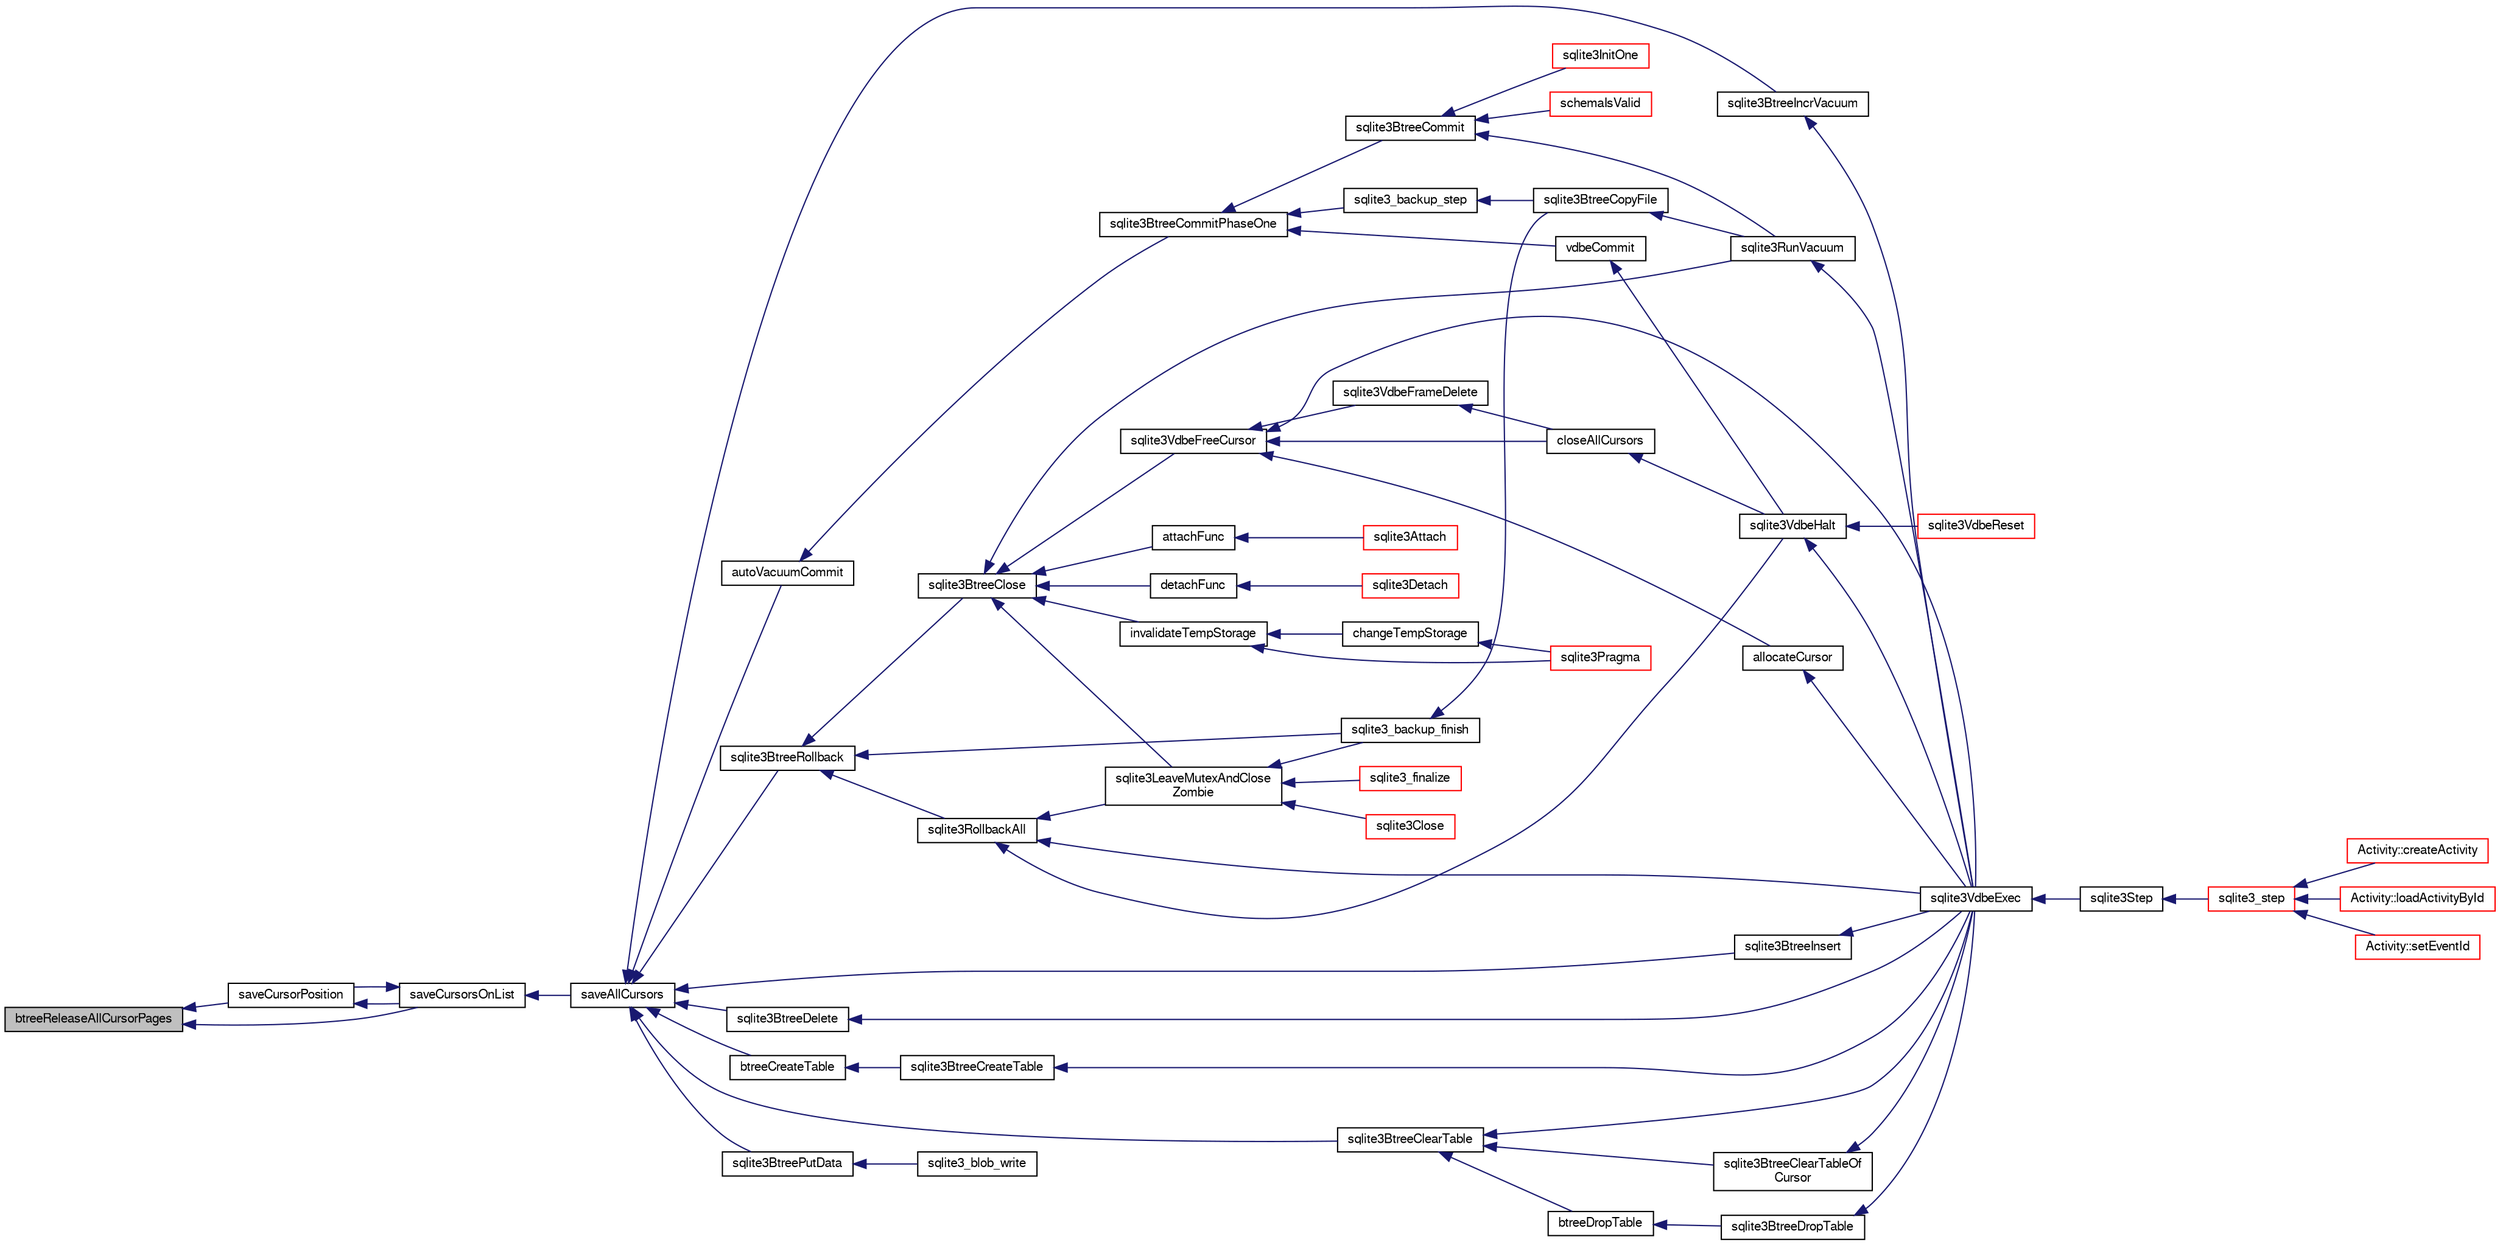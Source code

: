 digraph "btreeReleaseAllCursorPages"
{
  edge [fontname="FreeSans",fontsize="10",labelfontname="FreeSans",labelfontsize="10"];
  node [fontname="FreeSans",fontsize="10",shape=record];
  rankdir="LR";
  Node32676 [label="btreeReleaseAllCursorPages",height=0.2,width=0.4,color="black", fillcolor="grey75", style="filled", fontcolor="black"];
  Node32676 -> Node32677 [dir="back",color="midnightblue",fontsize="10",style="solid",fontname="FreeSans"];
  Node32677 [label="saveCursorPosition",height=0.2,width=0.4,color="black", fillcolor="white", style="filled",URL="$sqlite3_8c.html#a1fd19e15f7d2a03087f0c1f287dda917"];
  Node32677 -> Node32678 [dir="back",color="midnightblue",fontsize="10",style="solid",fontname="FreeSans"];
  Node32678 [label="saveCursorsOnList",height=0.2,width=0.4,color="black", fillcolor="white", style="filled",URL="$sqlite3_8c.html#a33cb455c167e82c225c04c6628a486e1"];
  Node32678 -> Node32677 [dir="back",color="midnightblue",fontsize="10",style="solid",fontname="FreeSans"];
  Node32678 -> Node32679 [dir="back",color="midnightblue",fontsize="10",style="solid",fontname="FreeSans"];
  Node32679 [label="saveAllCursors",height=0.2,width=0.4,color="black", fillcolor="white", style="filled",URL="$sqlite3_8c.html#add0c7a5086792caf465148beaadb913d"];
  Node32679 -> Node32680 [dir="back",color="midnightblue",fontsize="10",style="solid",fontname="FreeSans"];
  Node32680 [label="sqlite3BtreeIncrVacuum",height=0.2,width=0.4,color="black", fillcolor="white", style="filled",URL="$sqlite3_8c.html#a0b4c98acfd785fc6d5dc5c3237030318"];
  Node32680 -> Node32681 [dir="back",color="midnightblue",fontsize="10",style="solid",fontname="FreeSans"];
  Node32681 [label="sqlite3VdbeExec",height=0.2,width=0.4,color="black", fillcolor="white", style="filled",URL="$sqlite3_8c.html#a8ce40a614bdc56719c4d642b1e4dfb21"];
  Node32681 -> Node32682 [dir="back",color="midnightblue",fontsize="10",style="solid",fontname="FreeSans"];
  Node32682 [label="sqlite3Step",height=0.2,width=0.4,color="black", fillcolor="white", style="filled",URL="$sqlite3_8c.html#a3f2872e873e2758a4beedad1d5113554"];
  Node32682 -> Node32683 [dir="back",color="midnightblue",fontsize="10",style="solid",fontname="FreeSans"];
  Node32683 [label="sqlite3_step",height=0.2,width=0.4,color="red", fillcolor="white", style="filled",URL="$sqlite3_8h.html#ac1e491ce36b7471eb28387f7d3c74334"];
  Node32683 -> Node32684 [dir="back",color="midnightblue",fontsize="10",style="solid",fontname="FreeSans"];
  Node32684 [label="Activity::createActivity",height=0.2,width=0.4,color="red", fillcolor="white", style="filled",URL="$classActivity.html#a813cc5e52c14ab49b39014c134e3425b"];
  Node32683 -> Node32687 [dir="back",color="midnightblue",fontsize="10",style="solid",fontname="FreeSans"];
  Node32687 [label="Activity::loadActivityById",height=0.2,width=0.4,color="red", fillcolor="white", style="filled",URL="$classActivity.html#abe4ffb4f08a47212ebf9013259d9e7fd"];
  Node32683 -> Node32689 [dir="back",color="midnightblue",fontsize="10",style="solid",fontname="FreeSans"];
  Node32689 [label="Activity::setEventId",height=0.2,width=0.4,color="red", fillcolor="white", style="filled",URL="$classActivity.html#adb1d0fd0d08f473e068f0a4086bfa9ca"];
  Node32679 -> Node32942 [dir="back",color="midnightblue",fontsize="10",style="solid",fontname="FreeSans"];
  Node32942 [label="autoVacuumCommit",height=0.2,width=0.4,color="black", fillcolor="white", style="filled",URL="$sqlite3_8c.html#a809d22c6311135ae3048adf41febaef0"];
  Node32942 -> Node32943 [dir="back",color="midnightblue",fontsize="10",style="solid",fontname="FreeSans"];
  Node32943 [label="sqlite3BtreeCommitPhaseOne",height=0.2,width=0.4,color="black", fillcolor="white", style="filled",URL="$sqlite3_8c.html#ae266cba101e64ad99a166f237532e262"];
  Node32943 -> Node32944 [dir="back",color="midnightblue",fontsize="10",style="solid",fontname="FreeSans"];
  Node32944 [label="sqlite3BtreeCommit",height=0.2,width=0.4,color="black", fillcolor="white", style="filled",URL="$sqlite3_8c.html#a8e56ab314556935f9f73080147d26419"];
  Node32944 -> Node32707 [dir="back",color="midnightblue",fontsize="10",style="solid",fontname="FreeSans"];
  Node32707 [label="sqlite3InitOne",height=0.2,width=0.4,color="red", fillcolor="white", style="filled",URL="$sqlite3_8c.html#ac4318b25df65269906b0379251fe9b85"];
  Node32944 -> Node32892 [dir="back",color="midnightblue",fontsize="10",style="solid",fontname="FreeSans"];
  Node32892 [label="schemaIsValid",height=0.2,width=0.4,color="red", fillcolor="white", style="filled",URL="$sqlite3_8c.html#a7c466fe28e7ca6f46b8bf72c46d9738d"];
  Node32944 -> Node32867 [dir="back",color="midnightblue",fontsize="10",style="solid",fontname="FreeSans"];
  Node32867 [label="sqlite3RunVacuum",height=0.2,width=0.4,color="black", fillcolor="white", style="filled",URL="$sqlite3_8c.html#a5e83ddc7b3e7e8e79ad5d1fc92de1d2f"];
  Node32867 -> Node32681 [dir="back",color="midnightblue",fontsize="10",style="solid",fontname="FreeSans"];
  Node32943 -> Node32894 [dir="back",color="midnightblue",fontsize="10",style="solid",fontname="FreeSans"];
  Node32894 [label="sqlite3_backup_step",height=0.2,width=0.4,color="black", fillcolor="white", style="filled",URL="$sqlite3_8h.html#a1699b75e98d082eebc465a9e64c35269"];
  Node32894 -> Node32895 [dir="back",color="midnightblue",fontsize="10",style="solid",fontname="FreeSans"];
  Node32895 [label="sqlite3BtreeCopyFile",height=0.2,width=0.4,color="black", fillcolor="white", style="filled",URL="$sqlite3_8c.html#a4d9e19a79f0d5c1dfcef0bd137ae83f9"];
  Node32895 -> Node32867 [dir="back",color="midnightblue",fontsize="10",style="solid",fontname="FreeSans"];
  Node32943 -> Node32945 [dir="back",color="midnightblue",fontsize="10",style="solid",fontname="FreeSans"];
  Node32945 [label="vdbeCommit",height=0.2,width=0.4,color="black", fillcolor="white", style="filled",URL="$sqlite3_8c.html#a5d7f1e0625451b987728f600cfe1b92d"];
  Node32945 -> Node32900 [dir="back",color="midnightblue",fontsize="10",style="solid",fontname="FreeSans"];
  Node32900 [label="sqlite3VdbeHalt",height=0.2,width=0.4,color="black", fillcolor="white", style="filled",URL="$sqlite3_8c.html#a8d1d99703d999190fbc35ecc981cb709"];
  Node32900 -> Node32901 [dir="back",color="midnightblue",fontsize="10",style="solid",fontname="FreeSans"];
  Node32901 [label="sqlite3VdbeReset",height=0.2,width=0.4,color="red", fillcolor="white", style="filled",URL="$sqlite3_8c.html#a315a913742f7267f90d46d41446353b1"];
  Node32900 -> Node32681 [dir="back",color="midnightblue",fontsize="10",style="solid",fontname="FreeSans"];
  Node32679 -> Node32946 [dir="back",color="midnightblue",fontsize="10",style="solid",fontname="FreeSans"];
  Node32946 [label="sqlite3BtreeRollback",height=0.2,width=0.4,color="black", fillcolor="white", style="filled",URL="$sqlite3_8c.html#a317473acdafdd688385c8954f09de186"];
  Node32946 -> Node32947 [dir="back",color="midnightblue",fontsize="10",style="solid",fontname="FreeSans"];
  Node32947 [label="sqlite3BtreeClose",height=0.2,width=0.4,color="black", fillcolor="white", style="filled",URL="$sqlite3_8c.html#a729b65009b66a99200496b09c124df01"];
  Node32947 -> Node32948 [dir="back",color="midnightblue",fontsize="10",style="solid",fontname="FreeSans"];
  Node32948 [label="sqlite3VdbeFreeCursor",height=0.2,width=0.4,color="black", fillcolor="white", style="filled",URL="$sqlite3_8c.html#a0f9084083e1d0639708934630f33d6ef"];
  Node32948 -> Node32949 [dir="back",color="midnightblue",fontsize="10",style="solid",fontname="FreeSans"];
  Node32949 [label="sqlite3VdbeFrameDelete",height=0.2,width=0.4,color="black", fillcolor="white", style="filled",URL="$sqlite3_8c.html#adb3773fdfb1685857e28891f76365900"];
  Node32949 -> Node32950 [dir="back",color="midnightblue",fontsize="10",style="solid",fontname="FreeSans"];
  Node32950 [label="closeAllCursors",height=0.2,width=0.4,color="black", fillcolor="white", style="filled",URL="$sqlite3_8c.html#af1ac189735864dd6989a8c5af4557547"];
  Node32950 -> Node32900 [dir="back",color="midnightblue",fontsize="10",style="solid",fontname="FreeSans"];
  Node32948 -> Node32950 [dir="back",color="midnightblue",fontsize="10",style="solid",fontname="FreeSans"];
  Node32948 -> Node32951 [dir="back",color="midnightblue",fontsize="10",style="solid",fontname="FreeSans"];
  Node32951 [label="allocateCursor",height=0.2,width=0.4,color="black", fillcolor="white", style="filled",URL="$sqlite3_8c.html#a5083c054ea81802294e539b00a57aad4"];
  Node32951 -> Node32681 [dir="back",color="midnightblue",fontsize="10",style="solid",fontname="FreeSans"];
  Node32948 -> Node32681 [dir="back",color="midnightblue",fontsize="10",style="solid",fontname="FreeSans"];
  Node32947 -> Node32709 [dir="back",color="midnightblue",fontsize="10",style="solid",fontname="FreeSans"];
  Node32709 [label="attachFunc",height=0.2,width=0.4,color="black", fillcolor="white", style="filled",URL="$sqlite3_8c.html#a69cb751a7da501b9a0aa37e0d7c3eaf7"];
  Node32709 -> Node32710 [dir="back",color="midnightblue",fontsize="10",style="solid",fontname="FreeSans"];
  Node32710 [label="sqlite3Attach",height=0.2,width=0.4,color="red", fillcolor="white", style="filled",URL="$sqlite3_8c.html#ae0907fe0b43cc1b4c7e6a16213e8546f"];
  Node32947 -> Node32896 [dir="back",color="midnightblue",fontsize="10",style="solid",fontname="FreeSans"];
  Node32896 [label="detachFunc",height=0.2,width=0.4,color="black", fillcolor="white", style="filled",URL="$sqlite3_8c.html#a2b3dd04cb87abd088926ab0082a60b77"];
  Node32896 -> Node32753 [dir="back",color="midnightblue",fontsize="10",style="solid",fontname="FreeSans"];
  Node32753 [label="sqlite3Detach",height=0.2,width=0.4,color="red", fillcolor="white", style="filled",URL="$sqlite3_8c.html#ab1a5a0b01c7560aef5e0b8603a68747d"];
  Node32947 -> Node32897 [dir="back",color="midnightblue",fontsize="10",style="solid",fontname="FreeSans"];
  Node32897 [label="invalidateTempStorage",height=0.2,width=0.4,color="black", fillcolor="white", style="filled",URL="$sqlite3_8c.html#a759777a1eb3c3e96a5af94932b39e69a"];
  Node32897 -> Node32898 [dir="back",color="midnightblue",fontsize="10",style="solid",fontname="FreeSans"];
  Node32898 [label="changeTempStorage",height=0.2,width=0.4,color="black", fillcolor="white", style="filled",URL="$sqlite3_8c.html#abd43abe0a0959a45c786b9865ed52904"];
  Node32898 -> Node32759 [dir="back",color="midnightblue",fontsize="10",style="solid",fontname="FreeSans"];
  Node32759 [label="sqlite3Pragma",height=0.2,width=0.4,color="red", fillcolor="white", style="filled",URL="$sqlite3_8c.html#a111391370f58f8e6a6eca51fd34d62ed"];
  Node32897 -> Node32759 [dir="back",color="midnightblue",fontsize="10",style="solid",fontname="FreeSans"];
  Node32947 -> Node32867 [dir="back",color="midnightblue",fontsize="10",style="solid",fontname="FreeSans"];
  Node32947 -> Node32910 [dir="back",color="midnightblue",fontsize="10",style="solid",fontname="FreeSans"];
  Node32910 [label="sqlite3LeaveMutexAndClose\lZombie",height=0.2,width=0.4,color="black", fillcolor="white", style="filled",URL="$sqlite3_8c.html#afe3a37c29dcb0fe9fc15fe07a3976f59"];
  Node32910 -> Node32911 [dir="back",color="midnightblue",fontsize="10",style="solid",fontname="FreeSans"];
  Node32911 [label="sqlite3_backup_finish",height=0.2,width=0.4,color="black", fillcolor="white", style="filled",URL="$sqlite3_8h.html#a176857dd58d99be53b6d7305533e0048"];
  Node32911 -> Node32895 [dir="back",color="midnightblue",fontsize="10",style="solid",fontname="FreeSans"];
  Node32910 -> Node32903 [dir="back",color="midnightblue",fontsize="10",style="solid",fontname="FreeSans"];
  Node32903 [label="sqlite3_finalize",height=0.2,width=0.4,color="red", fillcolor="white", style="filled",URL="$sqlite3_8h.html#a801195c0f771d40bb4be1e40f3b88945"];
  Node32910 -> Node32912 [dir="back",color="midnightblue",fontsize="10",style="solid",fontname="FreeSans"];
  Node32912 [label="sqlite3Close",height=0.2,width=0.4,color="red", fillcolor="white", style="filled",URL="$sqlite3_8c.html#aa9f2e73837bba8d721dbde0964ffce11"];
  Node32946 -> Node32911 [dir="back",color="midnightblue",fontsize="10",style="solid",fontname="FreeSans"];
  Node32946 -> Node32899 [dir="back",color="midnightblue",fontsize="10",style="solid",fontname="FreeSans"];
  Node32899 [label="sqlite3RollbackAll",height=0.2,width=0.4,color="black", fillcolor="white", style="filled",URL="$sqlite3_8c.html#ad902dd388d73208539f557962e3fe6bb"];
  Node32899 -> Node32900 [dir="back",color="midnightblue",fontsize="10",style="solid",fontname="FreeSans"];
  Node32899 -> Node32681 [dir="back",color="midnightblue",fontsize="10",style="solid",fontname="FreeSans"];
  Node32899 -> Node32910 [dir="back",color="midnightblue",fontsize="10",style="solid",fontname="FreeSans"];
  Node32679 -> Node32952 [dir="back",color="midnightblue",fontsize="10",style="solid",fontname="FreeSans"];
  Node32952 [label="sqlite3BtreeInsert",height=0.2,width=0.4,color="black", fillcolor="white", style="filled",URL="$sqlite3_8c.html#aa6c6b68ed28d38984e5fa329794d7f02"];
  Node32952 -> Node32681 [dir="back",color="midnightblue",fontsize="10",style="solid",fontname="FreeSans"];
  Node32679 -> Node32953 [dir="back",color="midnightblue",fontsize="10",style="solid",fontname="FreeSans"];
  Node32953 [label="sqlite3BtreeDelete",height=0.2,width=0.4,color="black", fillcolor="white", style="filled",URL="$sqlite3_8c.html#a65c40cd7ec987dbd25392a180f388fe7"];
  Node32953 -> Node32681 [dir="back",color="midnightblue",fontsize="10",style="solid",fontname="FreeSans"];
  Node32679 -> Node32954 [dir="back",color="midnightblue",fontsize="10",style="solid",fontname="FreeSans"];
  Node32954 [label="btreeCreateTable",height=0.2,width=0.4,color="black", fillcolor="white", style="filled",URL="$sqlite3_8c.html#a48e09eaac366a6b585edd02553872954"];
  Node32954 -> Node32955 [dir="back",color="midnightblue",fontsize="10",style="solid",fontname="FreeSans"];
  Node32955 [label="sqlite3BtreeCreateTable",height=0.2,width=0.4,color="black", fillcolor="white", style="filled",URL="$sqlite3_8c.html#a1a9ef91a0faff12254ec3f58cade3291"];
  Node32955 -> Node32681 [dir="back",color="midnightblue",fontsize="10",style="solid",fontname="FreeSans"];
  Node32679 -> Node32956 [dir="back",color="midnightblue",fontsize="10",style="solid",fontname="FreeSans"];
  Node32956 [label="sqlite3BtreeClearTable",height=0.2,width=0.4,color="black", fillcolor="white", style="filled",URL="$sqlite3_8c.html#ac2fcbee7dcc155d776ecf9d5151f3872"];
  Node32956 -> Node32957 [dir="back",color="midnightblue",fontsize="10",style="solid",fontname="FreeSans"];
  Node32957 [label="sqlite3BtreeClearTableOf\lCursor",height=0.2,width=0.4,color="black", fillcolor="white", style="filled",URL="$sqlite3_8c.html#a31f4ef273f0625b74b993177f5903454"];
  Node32957 -> Node32681 [dir="back",color="midnightblue",fontsize="10",style="solid",fontname="FreeSans"];
  Node32956 -> Node32958 [dir="back",color="midnightblue",fontsize="10",style="solid",fontname="FreeSans"];
  Node32958 [label="btreeDropTable",height=0.2,width=0.4,color="black", fillcolor="white", style="filled",URL="$sqlite3_8c.html#abba4061ea34842db278e91f537d2c2ff"];
  Node32958 -> Node32959 [dir="back",color="midnightblue",fontsize="10",style="solid",fontname="FreeSans"];
  Node32959 [label="sqlite3BtreeDropTable",height=0.2,width=0.4,color="black", fillcolor="white", style="filled",URL="$sqlite3_8c.html#a7b9a218bc08d8acfc94b74ea5c47eaa8"];
  Node32959 -> Node32681 [dir="back",color="midnightblue",fontsize="10",style="solid",fontname="FreeSans"];
  Node32956 -> Node32681 [dir="back",color="midnightblue",fontsize="10",style="solid",fontname="FreeSans"];
  Node32679 -> Node32960 [dir="back",color="midnightblue",fontsize="10",style="solid",fontname="FreeSans"];
  Node32960 [label="sqlite3BtreePutData",height=0.2,width=0.4,color="black", fillcolor="white", style="filled",URL="$sqlite3_8c.html#a3de4f8662e8ea70d283bd57db1152a4c"];
  Node32960 -> Node32907 [dir="back",color="midnightblue",fontsize="10",style="solid",fontname="FreeSans"];
  Node32907 [label="sqlite3_blob_write",height=0.2,width=0.4,color="black", fillcolor="white", style="filled",URL="$sqlite3_8h.html#a0dd24c2ce4bfd36279ed96e8266b1d87"];
  Node32676 -> Node32678 [dir="back",color="midnightblue",fontsize="10",style="solid",fontname="FreeSans"];
}
